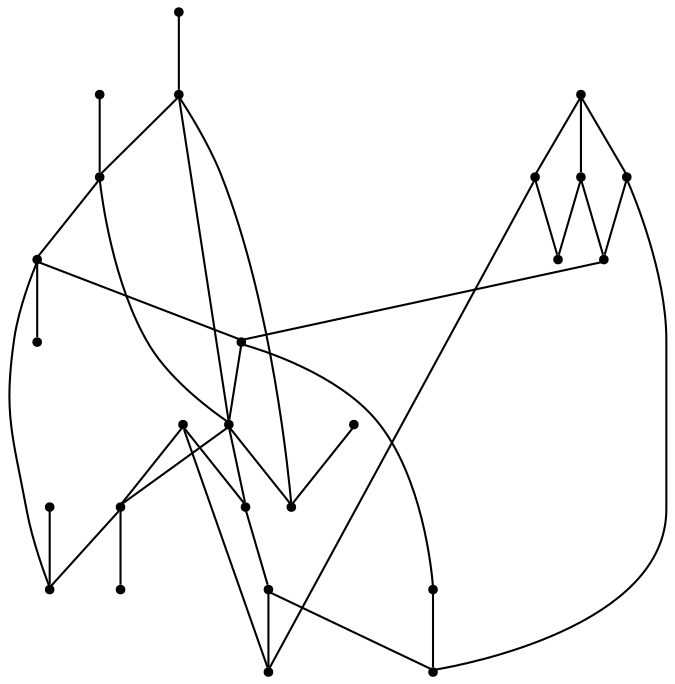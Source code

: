 graph {
  node [shape=point,comment="{\"directed\":false,\"doi\":\"10.1007/978-3-319-73915-1_38\",\"figure\":\"5\"}"]

  v0 [pos="1654.846951968553,583.7887459084841"]
  v1 [pos="1654.846951968553,505.3854421366834"]
  v2 [pos="1576.441765268652,642.5930677788476"]
  v3 [pos="1654.846951968553,426.98213836488276"]
  v4 [pos="1576.4417652686523,368.17781649451933"]
  v5 [pos="1537.2386791084646,505.38569648723694"]
  v6 [pos="1586.2423301463414,456.3815014439758"]
  v7 [pos="1586.2423301463414,554.3886197777305"]
  v8 [pos="1498.0365467745426,407.37959555569637"]
  v9 [pos="1419.6313918688506,368.1778164945192"]
  v10 [pos="1517.6397113592875,544.5862037956465"]
  v11 [pos="1419.6313918688506,642.5930677788476"]
  v12 [pos="1517.6397113592875,466.1839174260599"]
  v13 [pos="1498.0365467745426,603.3917974187775"]
  v14 [pos="1498.0365467745426,505.38569648723694"]
  v15 [pos="1498.0343847683407,466.1841717766134"]
  v16 [pos="1498.0355293598595,328.976164608619"]
  v17 [pos="1498.0355293598595,681.7945924894711"]
  v18 [pos="1409.830890579579,456.3815014439758"]
  v19 [pos="1478.4354806075817,466.1839174260599"]
  v20 [pos="1409.830890579579,554.3886197777305"]
  v21 [pos="1478.4354806075817,544.5862037956465"]
  v22 [pos="1458.832443199672,505.38569648723694"]
  v23 [pos="1341.2292892072082,505.3854421366834"]
  v24 [pos="1341.2292892072082,583.7887459084841"]
  v25 [pos="1341.2292892072082,426.98213836488276"]

  v23 -- v9 [id="-4",pos="1341.2292892072082,505.3854421366834 1419.6313918688506,368.1778164945192 1419.6313918688506,368.1778164945192 1419.6313918688506,368.1778164945192"]
  v23 -- v22 [id="-11",pos="1341.2292892072082,505.3854421366834 1458.832443199672,505.38569648723694 1458.832443199672,505.38569648723694 1458.832443199672,505.38569648723694"]
  v24 -- v20 [id="-12",pos="1341.2292892072082,583.7887459084841 1409.830890579579,554.3886197777305 1409.830890579579,554.3886197777305 1409.830890579579,554.3886197777305"]
  v23 -- v11 [id="-17",pos="1341.2292892072082,505.3854421366834 1419.6313918688506,642.5930677788476 1419.6313918688506,642.5930677788476 1419.6313918688506,642.5930677788476"]
  v25 -- v18 [id="-18",pos="1341.2292892072082,426.98213836488276 1409.830890579579,456.3815014439758 1409.830890579579,456.3815014439758 1409.830890579579,456.3815014439758"]
  v20 -- v18 [id="-28",pos="1409.830890579579,554.3886197777305 1409.830890579579,456.3815014439758 1409.830890579579,456.3815014439758 1409.830890579579,456.3815014439758"]
  v18 -- v14 [id="-34",pos="1409.830890579579,456.3815014439758 1498.0365467745426,505.38569648723694 1498.0365467745426,505.38569648723694 1498.0365467745426,505.38569648723694"]
  v20 -- v14 [id="-49",pos="1409.830890579579,554.3886197777305 1498.0365467745426,505.38569648723694 1498.0365467745426,505.38569648723694 1498.0365467745426,505.38569648723694"]
  v20 -- v13 [id="-55",pos="1409.830890579579,554.3886197777305 1498.0365467745426,603.3917974187775 1498.0365467745426,603.3917974187775 1498.0365467745426,603.3917974187775"]
  v18 -- v8 [id="-56",pos="1409.830890579579,456.3815014439758 1498.0365467745426,407.37959555569637 1498.0365467745426,407.37959555569637 1498.0365467745426,407.37959555569637"]
  v11 -- v2 [id="-77",pos="1419.6313918688506,642.5930677788476 1576.441765268652,642.5930677788476 1576.441765268652,642.5930677788476 1576.441765268652,642.5930677788476"]
  v9 -- v4 [id="-87",pos="1419.6313918688506,368.1778164945192 1576.4417652686523,368.17781649451933 1576.4417652686523,368.17781649451933 1576.4417652686523,368.17781649451933"]
  v9 -- v19 [id="-109",pos="1419.6313918688506,368.1778164945192 1478.4354806075817,466.1839174260599 1478.4354806075817,466.1839174260599 1478.4354806075817,466.1839174260599"]
  v11 -- v21 [id="-115",pos="1419.6313918688506,642.5930677788476 1478.4354806075817,544.5862037956465 1478.4354806075817,544.5862037956465 1478.4354806075817,544.5862037956465"]
  v22 -- v19 [id="-117",pos="1458.832443199672,505.38569648723694 1478.4354806075817,466.1839174260599 1478.4354806075817,466.1839174260599 1478.4354806075817,466.1839174260599"]
  v22 -- v21 [id="-121",pos="1458.832443199672,505.38569648723694 1478.4354806075817,544.5862037956465 1478.4354806075817,544.5862037956465 1478.4354806075817,544.5862037956465"]
  v19 -- v15 [id="-125",pos="1478.4354806075817,466.1839174260599 1498.0343847683407,466.1841717766134 1498.0343847683407,466.1841717766134 1498.0343847683407,466.1841717766134"]
  v17 -- v13 [id="-131",pos="1498.0355293598595,681.7945924894711 1498.0365467745426,603.3917974187775 1498.0365467745426,603.3917974187775 1498.0365467745426,603.3917974187775"]
  v8 -- v16 [id="-134",pos="1498.0365467745426,407.37959555569637 1498.0355293598595,328.976164608619 1498.0355293598595,328.976164608619 1498.0355293598595,328.976164608619"]
  v14 -- v13 [id="-142",pos="1498.0365467745426,505.38569648723694 1498.0365467745426,603.3917974187775 1498.0365467745426,603.3917974187775 1498.0365467745426,603.3917974187775"]
  v15 -- v14 [id="-160",pos="1498.0343847683407,466.1841717766134 1498.0365467745426,505.38569648723694 1498.0365467745426,505.38569648723694 1498.0365467745426,505.38569648723694"]
  v8 -- v15 [id="-163",pos="1498.0365467745426,407.37959555569637 1498.0343847683407,466.1841717766134 1498.0343847683407,466.1841717766134 1498.0343847683407,466.1841717766134"]
  v14 -- v7 [id="-215",pos="1498.0365467745426,505.38569648723694 1527.6141905593809,522.7713198719483 1527.6141905593809,522.7713198719483 1527.6141905593809,522.7713198719483 1529.0727816845354,523.5839380966236 1529.0727816845354,523.5839380966236 1529.0727816845354,523.5839380966236 1529.8186738241318,522.0879117284609 1529.8186738241318,522.0879117284609 1529.8186738241318,522.0879117284609 1586.2423301463414,554.3886197777305 1586.2423301463414,554.3886197777305 1586.2423301463414,554.3886197777305"]
  v15 -- v12 [id="-236",pos="1498.0343847683407,466.1841717766134 1517.6397113592875,466.1839174260599 1517.6397113592875,466.1839174260599 1517.6397113592875,466.1839174260599"]
  v8 -- v6 [id="-239",pos="1498.0365467745426,407.37959555569637 1586.2423301463414,456.3815014439758 1586.2423301463414,456.3815014439758 1586.2423301463414,456.3815014439758"]
  v12 -- v4 [id="-275",pos="1517.6397113592875,466.1839174260599 1576.4417652686523,368.17781649451933 1576.4417652686523,368.17781649451933 1576.4417652686523,368.17781649451933"]
  v10 -- v7 [id="-277",pos="1517.6397113592875,544.5862037956465 1529.0727816845354,523.5839380966236 1529.0727816845354,523.5839380966236 1529.0727816845354,523.5839380966236 1586.2423301463414,554.3886197777305 1586.2423301463414,554.3886197777305 1586.2423301463414,554.3886197777305"]
  v1 -- v2 [id="-280",pos="1654.846951968553,505.3854421366834 1576.441765268652,642.5930677788476 1576.441765268652,642.5930677788476 1576.441765268652,642.5930677788476"]
  v10 -- v5 [id="-281",pos="1517.6397113592875,544.5862037956465 1527.6141905593809,522.7713198719483 1527.6141905593809,522.7713198719483 1527.6141905593809,522.7713198719483 1528.3600826989773,521.2794584940995 1528.3600826989773,521.2794584940995 1528.3600826989773,521.2794584940995 1537.2386791084646,505.38569648723694 1537.2386791084646,505.38569648723694 1537.2386791084646,505.38569648723694"]
  v14 -- v5 [id="-284",pos="1498.0365467745426,505.38569648723694 1528.3600826989773,521.2794584940995 1528.3600826989773,521.2794584940995 1528.3600826989773,521.2794584940995 1529.8186738241318,522.0879117284609 1529.8186738241318,522.0879117284609 1529.8186738241318,522.0879117284609 1537.2386791084646,505.38569648723694 1537.2386791084646,505.38569648723694 1537.2386791084646,505.38569648723694"]
  v10 -- v2 [id="-287",pos="1517.6397113592875,544.5862037956465 1576.441765268652,642.5930677788476 1576.441765268652,642.5930677788476 1576.441765268652,642.5930677788476"]
  v1 -- v4 [id="-291",pos="1654.846951968553,505.3854421366834 1576.4417652686523,368.17781649451933 1576.4417652686523,368.17781649451933 1576.4417652686523,368.17781649451933"]
  v5 -- v1 [id="-316",pos="1537.2386791084646,505.38569648723694 1654.846951968553,505.3854421366834 1654.846951968553,505.3854421366834 1654.846951968553,505.3854421366834"]
  v3 -- v6 [id="-327",pos="1654.846951968553,426.98213836488276 1586.2423301463414,456.3815014439758 1586.2423301463414,456.3815014439758 1586.2423301463414,456.3815014439758"]
  v7 -- v6 [id="-418",pos="1586.2423301463414,554.3886197777305 1586.2423301463414,456.3815014439758 1586.2423301463414,456.3815014439758 1586.2423301463414,456.3815014439758"]
  v7 -- v0 [id="-445",pos="1586.2423301463414,554.3886197777305 1654.846951968553,583.7887459084841 1654.846951968553,583.7887459084841 1654.846951968553,583.7887459084841"]
}